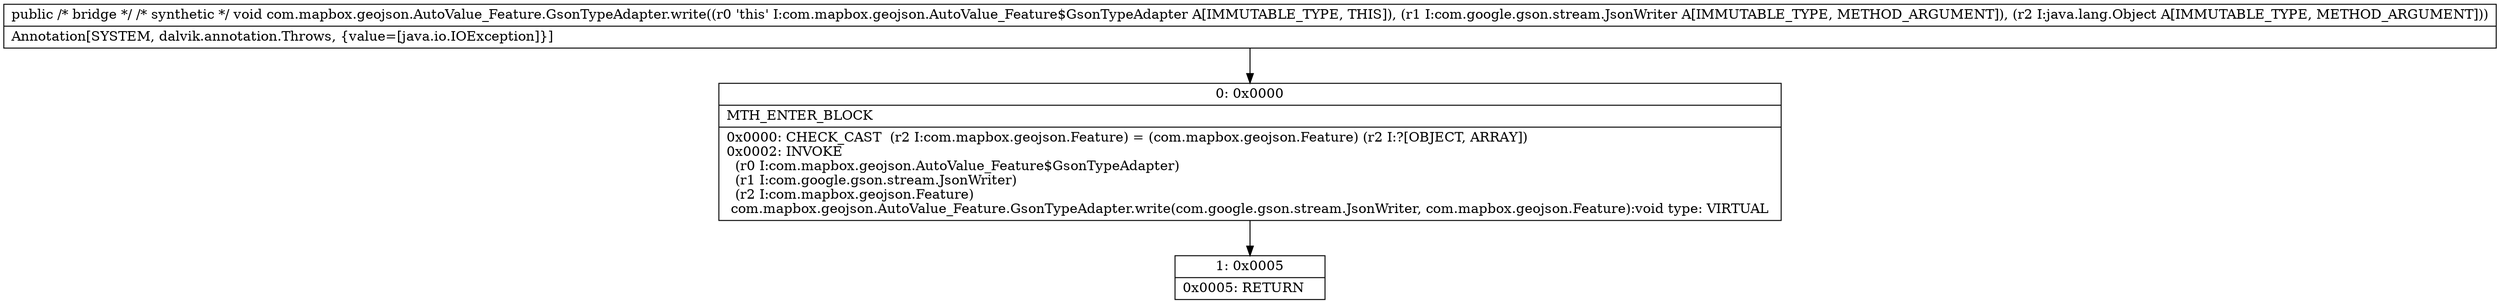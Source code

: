 digraph "CFG forcom.mapbox.geojson.AutoValue_Feature.GsonTypeAdapter.write(Lcom\/google\/gson\/stream\/JsonWriter;Ljava\/lang\/Object;)V" {
Node_0 [shape=record,label="{0\:\ 0x0000|MTH_ENTER_BLOCK\l|0x0000: CHECK_CAST  (r2 I:com.mapbox.geojson.Feature) = (com.mapbox.geojson.Feature) (r2 I:?[OBJECT, ARRAY]) \l0x0002: INVOKE  \l  (r0 I:com.mapbox.geojson.AutoValue_Feature$GsonTypeAdapter)\l  (r1 I:com.google.gson.stream.JsonWriter)\l  (r2 I:com.mapbox.geojson.Feature)\l com.mapbox.geojson.AutoValue_Feature.GsonTypeAdapter.write(com.google.gson.stream.JsonWriter, com.mapbox.geojson.Feature):void type: VIRTUAL \l}"];
Node_1 [shape=record,label="{1\:\ 0x0005|0x0005: RETURN   \l}"];
MethodNode[shape=record,label="{public \/* bridge *\/ \/* synthetic *\/ void com.mapbox.geojson.AutoValue_Feature.GsonTypeAdapter.write((r0 'this' I:com.mapbox.geojson.AutoValue_Feature$GsonTypeAdapter A[IMMUTABLE_TYPE, THIS]), (r1 I:com.google.gson.stream.JsonWriter A[IMMUTABLE_TYPE, METHOD_ARGUMENT]), (r2 I:java.lang.Object A[IMMUTABLE_TYPE, METHOD_ARGUMENT]))  | Annotation[SYSTEM, dalvik.annotation.Throws, \{value=[java.io.IOException]\}]\l}"];
MethodNode -> Node_0;
Node_0 -> Node_1;
}

